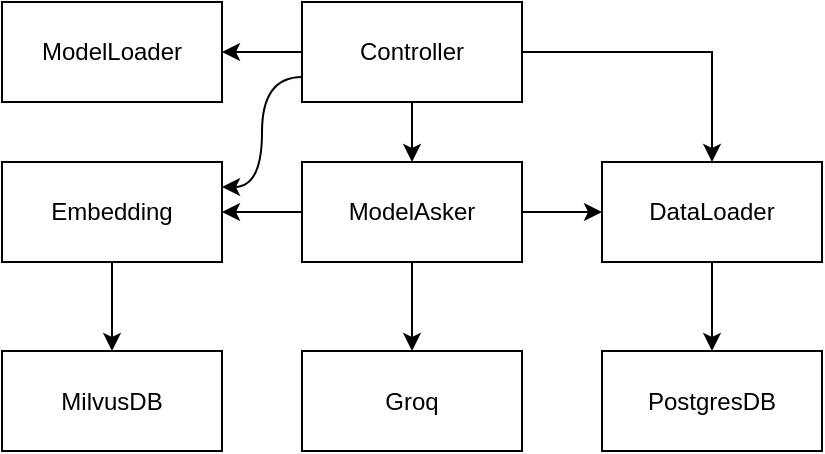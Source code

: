 <mxfile version="24.0.2" type="device">
  <diagram name="Side-1" id="0-vZxpsVe3E3i0yneJBH">
    <mxGraphModel dx="587" dy="522" grid="1" gridSize="10" guides="1" tooltips="1" connect="1" arrows="1" fold="1" page="1" pageScale="1" pageWidth="827" pageHeight="1169" math="0" shadow="0">
      <root>
        <mxCell id="0" />
        <mxCell id="1" parent="0" />
        <mxCell id="0MUwrSGqUaJdOMJpAXrn-33" style="edgeStyle=orthogonalEdgeStyle;rounded=0;orthogonalLoop=1;jettySize=auto;html=1;entryX=1;entryY=0.5;entryDx=0;entryDy=0;" parent="1" source="0MUwrSGqUaJdOMJpAXrn-20" target="0MUwrSGqUaJdOMJpAXrn-31" edge="1">
          <mxGeometry relative="1" as="geometry" />
        </mxCell>
        <mxCell id="0MUwrSGqUaJdOMJpAXrn-37" style="edgeStyle=orthogonalEdgeStyle;rounded=0;orthogonalLoop=1;jettySize=auto;html=1;exitX=0.75;exitY=1;exitDx=0;exitDy=0;entryX=0.25;entryY=0;entryDx=0;entryDy=0;strokeColor=none;curved=1;" parent="1" source="0MUwrSGqUaJdOMJpAXrn-20" target="0MUwrSGqUaJdOMJpAXrn-36" edge="1">
          <mxGeometry relative="1" as="geometry" />
        </mxCell>
        <mxCell id="zVdAgbU-qoPaEBeSetC5-38" style="edgeStyle=orthogonalEdgeStyle;rounded=0;orthogonalLoop=1;jettySize=auto;html=1;entryX=0.5;entryY=0;entryDx=0;entryDy=0;" edge="1" parent="1" source="0MUwrSGqUaJdOMJpAXrn-20" target="0MUwrSGqUaJdOMJpAXrn-29">
          <mxGeometry relative="1" as="geometry" />
        </mxCell>
        <mxCell id="zVdAgbU-qoPaEBeSetC5-42" style="edgeStyle=orthogonalEdgeStyle;rounded=0;orthogonalLoop=1;jettySize=auto;html=1;exitX=0;exitY=0.75;exitDx=0;exitDy=0;entryX=1;entryY=0.25;entryDx=0;entryDy=0;curved=1;" edge="1" parent="1" source="0MUwrSGqUaJdOMJpAXrn-20" target="0MUwrSGqUaJdOMJpAXrn-21">
          <mxGeometry relative="1" as="geometry" />
        </mxCell>
        <mxCell id="zVdAgbU-qoPaEBeSetC5-44" style="edgeStyle=orthogonalEdgeStyle;rounded=0;orthogonalLoop=1;jettySize=auto;html=1;entryX=0.5;entryY=0;entryDx=0;entryDy=0;" edge="1" parent="1" source="0MUwrSGqUaJdOMJpAXrn-20" target="zVdAgbU-qoPaEBeSetC5-33">
          <mxGeometry relative="1" as="geometry" />
        </mxCell>
        <mxCell id="0MUwrSGqUaJdOMJpAXrn-20" value="Controller" style="html=1;whiteSpace=wrap;" parent="1" vertex="1">
          <mxGeometry x="370" y="400" width="110" height="50" as="geometry" />
        </mxCell>
        <mxCell id="zVdAgbU-qoPaEBeSetC5-6" style="edgeStyle=orthogonalEdgeStyle;rounded=0;orthogonalLoop=1;jettySize=auto;html=1;entryX=0.5;entryY=0;entryDx=0;entryDy=0;" edge="1" parent="1" source="0MUwrSGqUaJdOMJpAXrn-21" target="0MUwrSGqUaJdOMJpAXrn-26">
          <mxGeometry relative="1" as="geometry" />
        </mxCell>
        <mxCell id="0MUwrSGqUaJdOMJpAXrn-21" value="Embedding" style="html=1;whiteSpace=wrap;" parent="1" vertex="1">
          <mxGeometry x="220" y="480" width="110" height="50" as="geometry" />
        </mxCell>
        <mxCell id="0MUwrSGqUaJdOMJpAXrn-26" value="MilvusDB" style="html=1;whiteSpace=wrap;" parent="1" vertex="1">
          <mxGeometry x="220" y="574.5" width="110" height="50" as="geometry" />
        </mxCell>
        <mxCell id="zVdAgbU-qoPaEBeSetC5-3" style="edgeStyle=orthogonalEdgeStyle;rounded=0;orthogonalLoop=1;jettySize=auto;html=1;entryX=0.5;entryY=0;entryDx=0;entryDy=0;" edge="1" parent="1" source="0MUwrSGqUaJdOMJpAXrn-29" target="zVdAgbU-qoPaEBeSetC5-2">
          <mxGeometry relative="1" as="geometry" />
        </mxCell>
        <mxCell id="zVdAgbU-qoPaEBeSetC5-39" style="edgeStyle=orthogonalEdgeStyle;rounded=0;orthogonalLoop=1;jettySize=auto;html=1;entryX=1;entryY=0.5;entryDx=0;entryDy=0;" edge="1" parent="1" source="0MUwrSGqUaJdOMJpAXrn-29" target="0MUwrSGqUaJdOMJpAXrn-21">
          <mxGeometry relative="1" as="geometry" />
        </mxCell>
        <mxCell id="zVdAgbU-qoPaEBeSetC5-41" style="edgeStyle=orthogonalEdgeStyle;rounded=0;orthogonalLoop=1;jettySize=auto;html=1;entryX=0;entryY=0.5;entryDx=0;entryDy=0;" edge="1" parent="1" source="0MUwrSGqUaJdOMJpAXrn-29" target="zVdAgbU-qoPaEBeSetC5-33">
          <mxGeometry relative="1" as="geometry" />
        </mxCell>
        <mxCell id="0MUwrSGqUaJdOMJpAXrn-29" value="ModelAsker" style="html=1;whiteSpace=wrap;" parent="1" vertex="1">
          <mxGeometry x="370" y="480" width="110" height="50" as="geometry" />
        </mxCell>
        <mxCell id="0MUwrSGqUaJdOMJpAXrn-31" value="ModelLoader" style="html=1;whiteSpace=wrap;" parent="1" vertex="1">
          <mxGeometry x="220" y="400" width="110" height="50" as="geometry" />
        </mxCell>
        <mxCell id="0MUwrSGqUaJdOMJpAXrn-36" value="PostgresDB" style="html=1;whiteSpace=wrap;" parent="1" vertex="1">
          <mxGeometry x="520" y="574.5" width="110" height="50" as="geometry" />
        </mxCell>
        <mxCell id="zVdAgbU-qoPaEBeSetC5-2" value="Groq" style="html=1;whiteSpace=wrap;" vertex="1" parent="1">
          <mxGeometry x="370" y="574.5" width="110" height="50" as="geometry" />
        </mxCell>
        <mxCell id="zVdAgbU-qoPaEBeSetC5-40" style="edgeStyle=orthogonalEdgeStyle;rounded=0;orthogonalLoop=1;jettySize=auto;html=1;entryX=0.5;entryY=0;entryDx=0;entryDy=0;" edge="1" parent="1" source="zVdAgbU-qoPaEBeSetC5-33" target="0MUwrSGqUaJdOMJpAXrn-36">
          <mxGeometry relative="1" as="geometry" />
        </mxCell>
        <mxCell id="zVdAgbU-qoPaEBeSetC5-33" value="DataLoader" style="html=1;whiteSpace=wrap;" vertex="1" parent="1">
          <mxGeometry x="520" y="480" width="110" height="50" as="geometry" />
        </mxCell>
      </root>
    </mxGraphModel>
  </diagram>
</mxfile>
